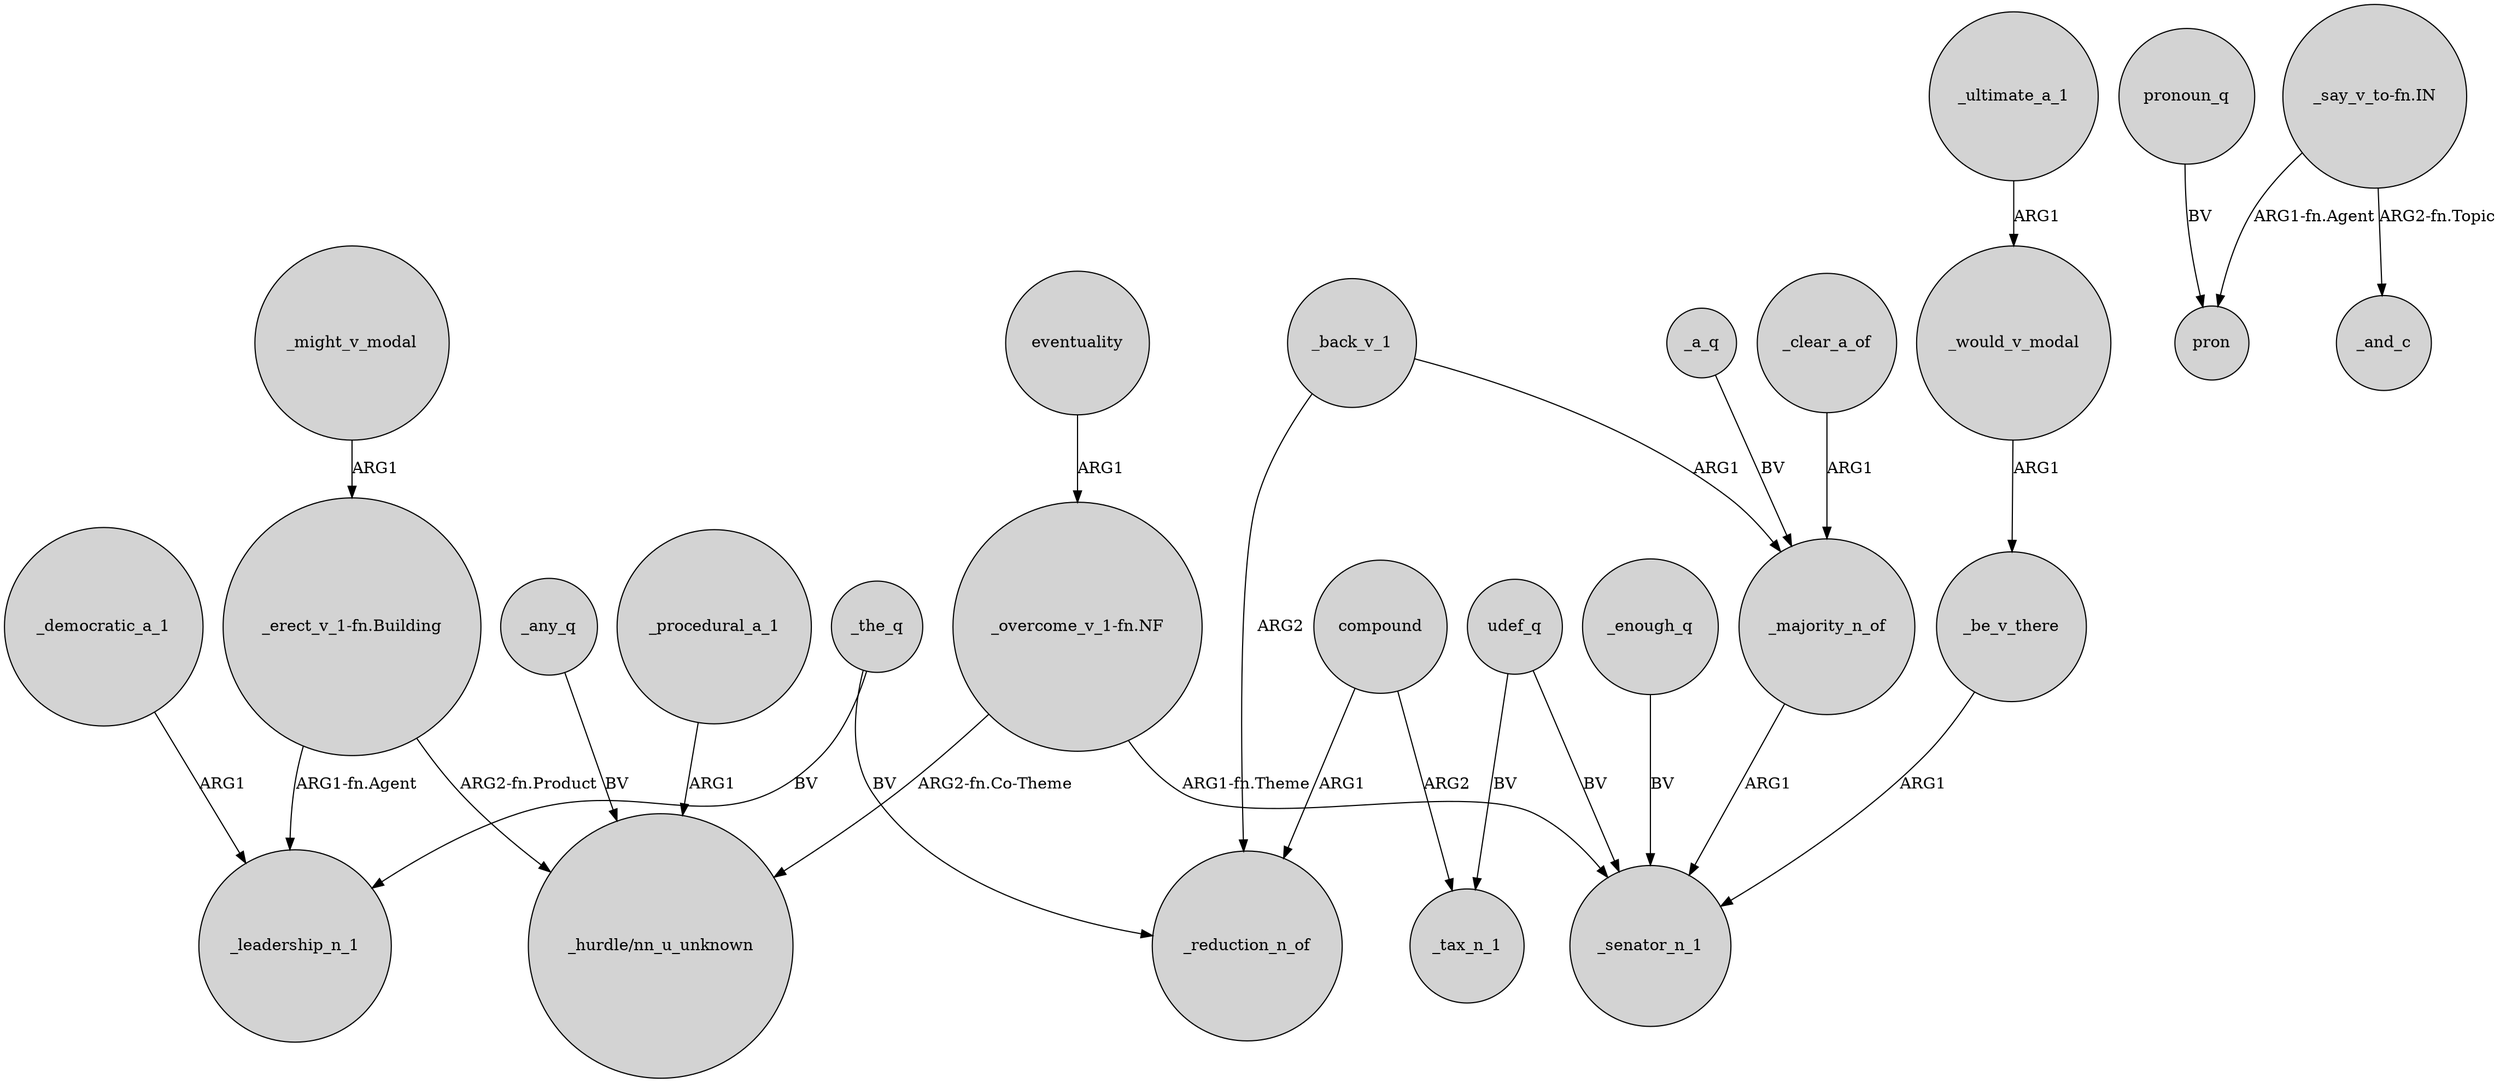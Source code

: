 digraph {
	node [shape=circle style=filled]
	udef_q -> _senator_n_1 [label=BV]
	_majority_n_of -> _senator_n_1 [label=ARG1]
	_back_v_1 -> _majority_n_of [label=ARG1]
	"_erect_v_1-fn.Building" -> "_hurdle/nn_u_unknown" [label="ARG2-fn.Product"]
	_democratic_a_1 -> _leadership_n_1 [label=ARG1]
	_a_q -> _majority_n_of [label=BV]
	_might_v_modal -> "_erect_v_1-fn.Building" [label=ARG1]
	_the_q -> _leadership_n_1 [label=BV]
	udef_q -> _tax_n_1 [label=BV]
	pronoun_q -> pron [label=BV]
	_be_v_there -> _senator_n_1 [label=ARG1]
	"_erect_v_1-fn.Building" -> _leadership_n_1 [label="ARG1-fn.Agent"]
	_the_q -> _reduction_n_of [label=BV]
	"_overcome_v_1-fn.NF" -> _senator_n_1 [label="ARG1-fn.Theme"]
	"_say_v_to-fn.IN" -> _and_c [label="ARG2-fn.Topic"]
	_procedural_a_1 -> "_hurdle/nn_u_unknown" [label=ARG1]
	"_overcome_v_1-fn.NF" -> "_hurdle/nn_u_unknown" [label="ARG2-fn.Co-Theme"]
	compound -> _reduction_n_of [label=ARG1]
	"_say_v_to-fn.IN" -> pron [label="ARG1-fn.Agent"]
	_any_q -> "_hurdle/nn_u_unknown" [label=BV]
	_ultimate_a_1 -> _would_v_modal [label=ARG1]
	_clear_a_of -> _majority_n_of [label=ARG1]
	compound -> _tax_n_1 [label=ARG2]
	eventuality -> "_overcome_v_1-fn.NF" [label=ARG1]
	_would_v_modal -> _be_v_there [label=ARG1]
	_enough_q -> _senator_n_1 [label=BV]
	_back_v_1 -> _reduction_n_of [label=ARG2]
}
